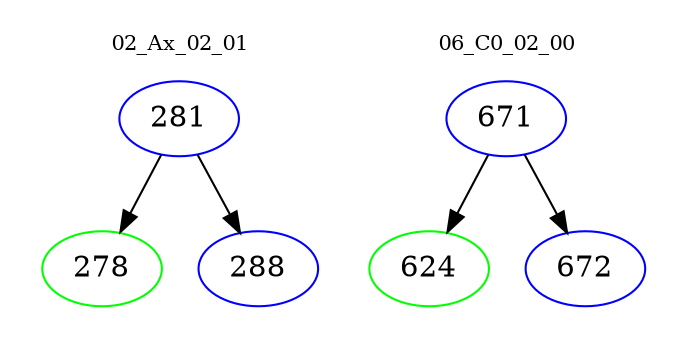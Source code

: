 digraph{
subgraph cluster_0 {
color = white
label = "02_Ax_02_01";
fontsize=10;
T0_281 [label="281", color="blue"]
T0_281 -> T0_278 [color="black"]
T0_278 [label="278", color="green"]
T0_281 -> T0_288 [color="black"]
T0_288 [label="288", color="blue"]
}
subgraph cluster_1 {
color = white
label = "06_C0_02_00";
fontsize=10;
T1_671 [label="671", color="blue"]
T1_671 -> T1_624 [color="black"]
T1_624 [label="624", color="green"]
T1_671 -> T1_672 [color="black"]
T1_672 [label="672", color="blue"]
}
}
